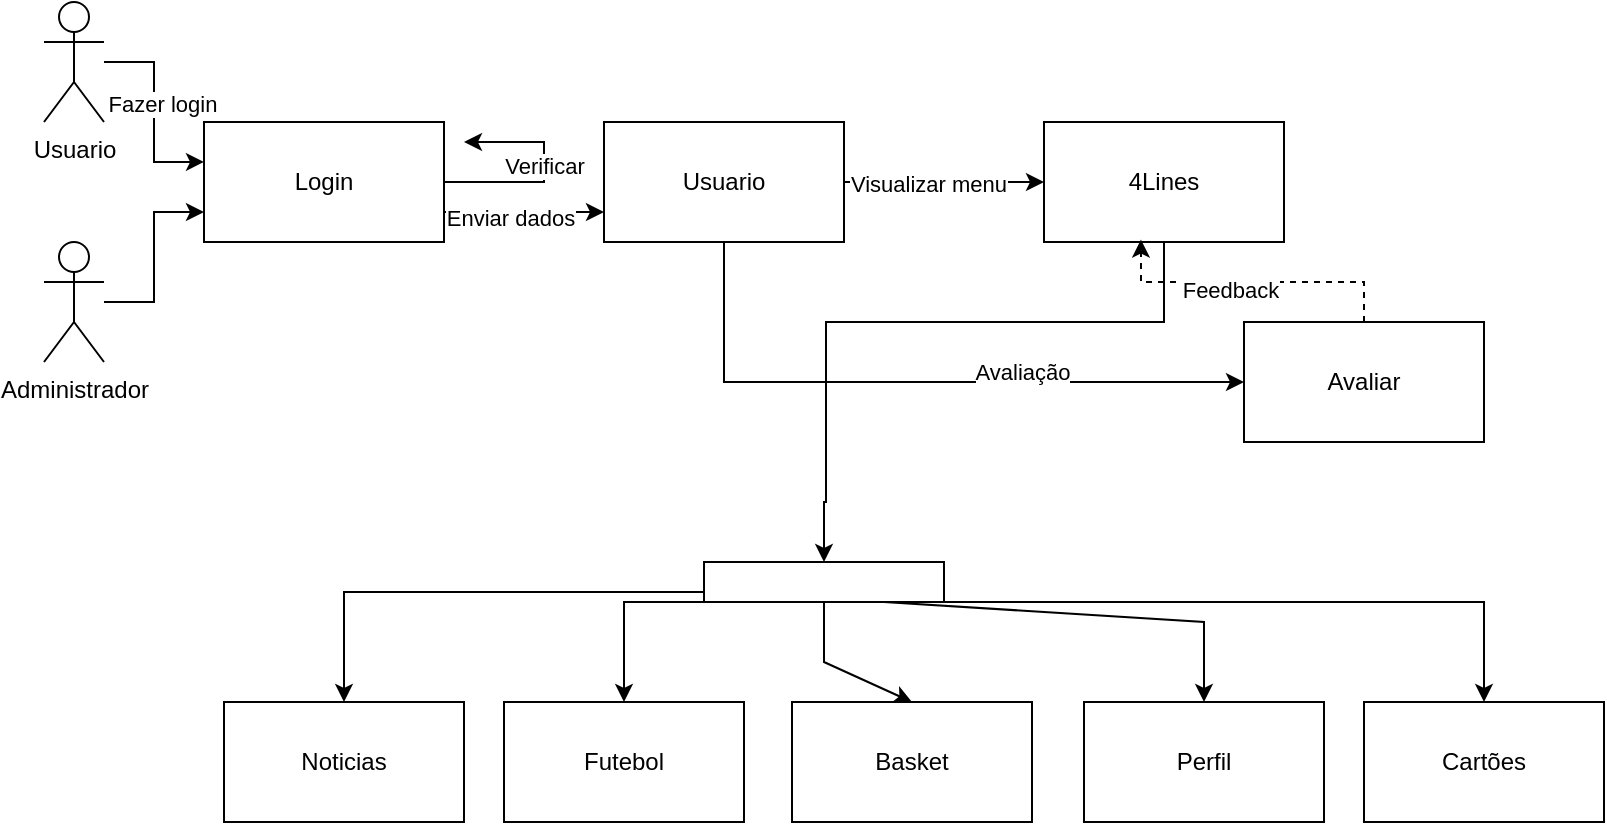 <mxfile version="24.4.6" type="device">
  <diagram name="Página-1" id="SNJuSSr600f99d30zxKa">
    <mxGraphModel dx="1035" dy="1720" grid="1" gridSize="10" guides="1" tooltips="1" connect="1" arrows="1" fold="1" page="1" pageScale="1" pageWidth="827" pageHeight="1169" math="0" shadow="0">
      <root>
        <mxCell id="0" />
        <mxCell id="1" parent="0" />
        <mxCell id="kwR_Vr4SHRu3Z8F2p_Ge-4" style="edgeStyle=orthogonalEdgeStyle;rounded=0;orthogonalLoop=1;jettySize=auto;html=1;entryX=0;entryY=0.333;entryDx=0;entryDy=0;entryPerimeter=0;" edge="1" parent="1" source="kwR_Vr4SHRu3Z8F2p_Ge-1" target="kwR_Vr4SHRu3Z8F2p_Ge-3">
          <mxGeometry relative="1" as="geometry" />
        </mxCell>
        <mxCell id="kwR_Vr4SHRu3Z8F2p_Ge-5" value="Fazer login" style="edgeLabel;html=1;align=center;verticalAlign=middle;resizable=0;points=[];" vertex="1" connectable="0" parent="kwR_Vr4SHRu3Z8F2p_Ge-4">
          <mxGeometry x="-0.086" y="4" relative="1" as="geometry">
            <mxPoint as="offset" />
          </mxGeometry>
        </mxCell>
        <mxCell id="kwR_Vr4SHRu3Z8F2p_Ge-1" value="Usuario" style="shape=umlActor;verticalLabelPosition=bottom;verticalAlign=top;html=1;outlineConnect=0;" vertex="1" parent="1">
          <mxGeometry x="40" y="-1140" width="30" height="60" as="geometry" />
        </mxCell>
        <mxCell id="kwR_Vr4SHRu3Z8F2p_Ge-9" style="edgeStyle=orthogonalEdgeStyle;rounded=0;orthogonalLoop=1;jettySize=auto;html=1;entryX=0;entryY=0.75;entryDx=0;entryDy=0;" edge="1" parent="1" source="kwR_Vr4SHRu3Z8F2p_Ge-2" target="kwR_Vr4SHRu3Z8F2p_Ge-3">
          <mxGeometry relative="1" as="geometry" />
        </mxCell>
        <mxCell id="kwR_Vr4SHRu3Z8F2p_Ge-2" value="Administrador" style="shape=umlActor;verticalLabelPosition=bottom;verticalAlign=top;html=1;outlineConnect=0;" vertex="1" parent="1">
          <mxGeometry x="40" y="-1020" width="30" height="60" as="geometry" />
        </mxCell>
        <mxCell id="kwR_Vr4SHRu3Z8F2p_Ge-16" style="edgeStyle=orthogonalEdgeStyle;rounded=0;orthogonalLoop=1;jettySize=auto;html=1;" edge="1" parent="1" source="kwR_Vr4SHRu3Z8F2p_Ge-3">
          <mxGeometry relative="1" as="geometry">
            <mxPoint x="250" y="-1070" as="targetPoint" />
            <Array as="points">
              <mxPoint x="290" y="-1050" />
              <mxPoint x="290" y="-1070" />
            </Array>
          </mxGeometry>
        </mxCell>
        <mxCell id="kwR_Vr4SHRu3Z8F2p_Ge-17" value="Verificar" style="edgeLabel;html=1;align=center;verticalAlign=middle;resizable=0;points=[];" vertex="1" connectable="0" parent="kwR_Vr4SHRu3Z8F2p_Ge-16">
          <mxGeometry x="0.069" relative="1" as="geometry">
            <mxPoint y="1" as="offset" />
          </mxGeometry>
        </mxCell>
        <mxCell id="kwR_Vr4SHRu3Z8F2p_Ge-18" style="edgeStyle=orthogonalEdgeStyle;rounded=0;orthogonalLoop=1;jettySize=auto;html=1;exitX=1;exitY=0.75;exitDx=0;exitDy=0;entryX=0;entryY=0.75;entryDx=0;entryDy=0;" edge="1" parent="1" source="kwR_Vr4SHRu3Z8F2p_Ge-3" target="kwR_Vr4SHRu3Z8F2p_Ge-14">
          <mxGeometry relative="1" as="geometry" />
        </mxCell>
        <mxCell id="kwR_Vr4SHRu3Z8F2p_Ge-19" value="Enviar dados" style="edgeLabel;html=1;align=center;verticalAlign=middle;resizable=0;points=[];" vertex="1" connectable="0" parent="kwR_Vr4SHRu3Z8F2p_Ge-18">
          <mxGeometry x="-0.189" y="-3" relative="1" as="geometry">
            <mxPoint as="offset" />
          </mxGeometry>
        </mxCell>
        <mxCell id="kwR_Vr4SHRu3Z8F2p_Ge-3" value="Login" style="rounded=0;whiteSpace=wrap;html=1;" vertex="1" parent="1">
          <mxGeometry x="120" y="-1080" width="120" height="60" as="geometry" />
        </mxCell>
        <mxCell id="kwR_Vr4SHRu3Z8F2p_Ge-23" style="edgeStyle=orthogonalEdgeStyle;rounded=0;orthogonalLoop=1;jettySize=auto;html=1;" edge="1" parent="1" source="kwR_Vr4SHRu3Z8F2p_Ge-14" target="kwR_Vr4SHRu3Z8F2p_Ge-22">
          <mxGeometry relative="1" as="geometry" />
        </mxCell>
        <mxCell id="kwR_Vr4SHRu3Z8F2p_Ge-24" value="Visualizar menu" style="edgeLabel;html=1;align=center;verticalAlign=middle;resizable=0;points=[];" vertex="1" connectable="0" parent="kwR_Vr4SHRu3Z8F2p_Ge-23">
          <mxGeometry x="-0.169" y="-1" relative="1" as="geometry">
            <mxPoint as="offset" />
          </mxGeometry>
        </mxCell>
        <mxCell id="kwR_Vr4SHRu3Z8F2p_Ge-25" style="edgeStyle=orthogonalEdgeStyle;rounded=0;orthogonalLoop=1;jettySize=auto;html=1;entryX=0;entryY=0.5;entryDx=0;entryDy=0;" edge="1" parent="1" source="kwR_Vr4SHRu3Z8F2p_Ge-14" target="kwR_Vr4SHRu3Z8F2p_Ge-20">
          <mxGeometry relative="1" as="geometry">
            <Array as="points">
              <mxPoint x="380" y="-950" />
            </Array>
          </mxGeometry>
        </mxCell>
        <mxCell id="kwR_Vr4SHRu3Z8F2p_Ge-26" value="Avaliação&lt;div&gt;&lt;br&gt;&lt;/div&gt;" style="edgeLabel;html=1;align=center;verticalAlign=middle;resizable=0;points=[];" vertex="1" connectable="0" parent="kwR_Vr4SHRu3Z8F2p_Ge-25">
          <mxGeometry x="0.324" y="-2" relative="1" as="geometry">
            <mxPoint as="offset" />
          </mxGeometry>
        </mxCell>
        <mxCell id="kwR_Vr4SHRu3Z8F2p_Ge-14" value="Usuario" style="rounded=0;whiteSpace=wrap;html=1;" vertex="1" parent="1">
          <mxGeometry x="320" y="-1080" width="120" height="60" as="geometry" />
        </mxCell>
        <mxCell id="kwR_Vr4SHRu3Z8F2p_Ge-20" value="Avaliar" style="rounded=0;whiteSpace=wrap;html=1;" vertex="1" parent="1">
          <mxGeometry x="640" y="-980" width="120" height="60" as="geometry" />
        </mxCell>
        <mxCell id="kwR_Vr4SHRu3Z8F2p_Ge-31" style="edgeStyle=orthogonalEdgeStyle;rounded=0;orthogonalLoop=1;jettySize=auto;html=1;entryX=0.5;entryY=0;entryDx=0;entryDy=0;" edge="1" parent="1" source="kwR_Vr4SHRu3Z8F2p_Ge-22" target="kwR_Vr4SHRu3Z8F2p_Ge-30">
          <mxGeometry relative="1" as="geometry">
            <mxPoint x="430" y="-890" as="targetPoint" />
            <Array as="points">
              <mxPoint x="600" y="-980" />
              <mxPoint x="431" y="-980" />
              <mxPoint x="431" y="-890" />
            </Array>
          </mxGeometry>
        </mxCell>
        <mxCell id="kwR_Vr4SHRu3Z8F2p_Ge-22" value="4Lines" style="rounded=0;whiteSpace=wrap;html=1;" vertex="1" parent="1">
          <mxGeometry x="540" y="-1080" width="120" height="60" as="geometry" />
        </mxCell>
        <mxCell id="kwR_Vr4SHRu3Z8F2p_Ge-27" style="edgeStyle=orthogonalEdgeStyle;rounded=0;orthogonalLoop=1;jettySize=auto;html=1;entryX=0.404;entryY=0.98;entryDx=0;entryDy=0;entryPerimeter=0;dashed=1;" edge="1" parent="1" source="kwR_Vr4SHRu3Z8F2p_Ge-20" target="kwR_Vr4SHRu3Z8F2p_Ge-22">
          <mxGeometry relative="1" as="geometry" />
        </mxCell>
        <mxCell id="kwR_Vr4SHRu3Z8F2p_Ge-28" value="Feedback" style="edgeLabel;html=1;align=center;verticalAlign=middle;resizable=0;points=[];" vertex="1" connectable="0" parent="kwR_Vr4SHRu3Z8F2p_Ge-27">
          <mxGeometry x="0.137" y="4" relative="1" as="geometry">
            <mxPoint as="offset" />
          </mxGeometry>
        </mxCell>
        <mxCell id="kwR_Vr4SHRu3Z8F2p_Ge-30" value="" style="rounded=0;whiteSpace=wrap;html=1;" vertex="1" parent="1">
          <mxGeometry x="370" y="-860" width="120" height="20" as="geometry" />
        </mxCell>
        <mxCell id="kwR_Vr4SHRu3Z8F2p_Ge-32" value="Noticias" style="rounded=0;whiteSpace=wrap;html=1;" vertex="1" parent="1">
          <mxGeometry x="130" y="-790" width="120" height="60" as="geometry" />
        </mxCell>
        <mxCell id="kwR_Vr4SHRu3Z8F2p_Ge-33" value="Futebol" style="rounded=0;whiteSpace=wrap;html=1;" vertex="1" parent="1">
          <mxGeometry x="270" y="-790" width="120" height="60" as="geometry" />
        </mxCell>
        <mxCell id="kwR_Vr4SHRu3Z8F2p_Ge-34" value="Basket" style="rounded=0;whiteSpace=wrap;html=1;" vertex="1" parent="1">
          <mxGeometry x="414" y="-790" width="120" height="60" as="geometry" />
        </mxCell>
        <mxCell id="kwR_Vr4SHRu3Z8F2p_Ge-35" value="Perfil" style="rounded=0;whiteSpace=wrap;html=1;" vertex="1" parent="1">
          <mxGeometry x="560" y="-790" width="120" height="60" as="geometry" />
        </mxCell>
        <mxCell id="kwR_Vr4SHRu3Z8F2p_Ge-36" value="Cartões" style="rounded=0;whiteSpace=wrap;html=1;" vertex="1" parent="1">
          <mxGeometry x="700" y="-790" width="120" height="60" as="geometry" />
        </mxCell>
        <mxCell id="kwR_Vr4SHRu3Z8F2p_Ge-37" value="" style="endArrow=classic;html=1;rounded=0;exitX=1;exitY=1;exitDx=0;exitDy=0;entryX=0.5;entryY=0;entryDx=0;entryDy=0;" edge="1" parent="1" source="kwR_Vr4SHRu3Z8F2p_Ge-30" target="kwR_Vr4SHRu3Z8F2p_Ge-36">
          <mxGeometry width="50" height="50" relative="1" as="geometry">
            <mxPoint x="480" y="-860" as="sourcePoint" />
            <mxPoint x="530" y="-910" as="targetPoint" />
            <Array as="points">
              <mxPoint x="760" y="-840" />
            </Array>
          </mxGeometry>
        </mxCell>
        <mxCell id="kwR_Vr4SHRu3Z8F2p_Ge-38" value="" style="endArrow=classic;html=1;rounded=0;exitX=0.75;exitY=1;exitDx=0;exitDy=0;entryX=0.5;entryY=0;entryDx=0;entryDy=0;" edge="1" parent="1" source="kwR_Vr4SHRu3Z8F2p_Ge-30" target="kwR_Vr4SHRu3Z8F2p_Ge-35">
          <mxGeometry width="50" height="50" relative="1" as="geometry">
            <mxPoint x="490" y="-850" as="sourcePoint" />
            <mxPoint x="540" y="-900" as="targetPoint" />
            <Array as="points">
              <mxPoint x="620" y="-830" />
            </Array>
          </mxGeometry>
        </mxCell>
        <mxCell id="kwR_Vr4SHRu3Z8F2p_Ge-39" value="" style="endArrow=classic;html=1;rounded=0;exitX=0.5;exitY=1;exitDx=0;exitDy=0;entryX=0.5;entryY=0;entryDx=0;entryDy=0;" edge="1" parent="1" source="kwR_Vr4SHRu3Z8F2p_Ge-30" target="kwR_Vr4SHRu3Z8F2p_Ge-34">
          <mxGeometry width="50" height="50" relative="1" as="geometry">
            <mxPoint x="500" y="-840" as="sourcePoint" />
            <mxPoint x="550" y="-890" as="targetPoint" />
            <Array as="points">
              <mxPoint x="430" y="-810" />
            </Array>
          </mxGeometry>
        </mxCell>
        <mxCell id="kwR_Vr4SHRu3Z8F2p_Ge-40" value="" style="endArrow=classic;html=1;rounded=0;exitX=0.25;exitY=1;exitDx=0;exitDy=0;entryX=0.5;entryY=0;entryDx=0;entryDy=0;" edge="1" parent="1" source="kwR_Vr4SHRu3Z8F2p_Ge-30" target="kwR_Vr4SHRu3Z8F2p_Ge-33">
          <mxGeometry width="50" height="50" relative="1" as="geometry">
            <mxPoint x="510" y="-830" as="sourcePoint" />
            <mxPoint x="560" y="-880" as="targetPoint" />
            <Array as="points">
              <mxPoint x="330" y="-840" />
            </Array>
          </mxGeometry>
        </mxCell>
        <mxCell id="kwR_Vr4SHRu3Z8F2p_Ge-41" value="" style="endArrow=classic;html=1;rounded=0;exitX=0;exitY=0.75;exitDx=0;exitDy=0;entryX=0.5;entryY=0;entryDx=0;entryDy=0;" edge="1" parent="1" source="kwR_Vr4SHRu3Z8F2p_Ge-30" target="kwR_Vr4SHRu3Z8F2p_Ge-32">
          <mxGeometry width="50" height="50" relative="1" as="geometry">
            <mxPoint x="520" y="-820" as="sourcePoint" />
            <mxPoint x="570" y="-870" as="targetPoint" />
            <Array as="points">
              <mxPoint x="190" y="-845" />
            </Array>
          </mxGeometry>
        </mxCell>
      </root>
    </mxGraphModel>
  </diagram>
</mxfile>
